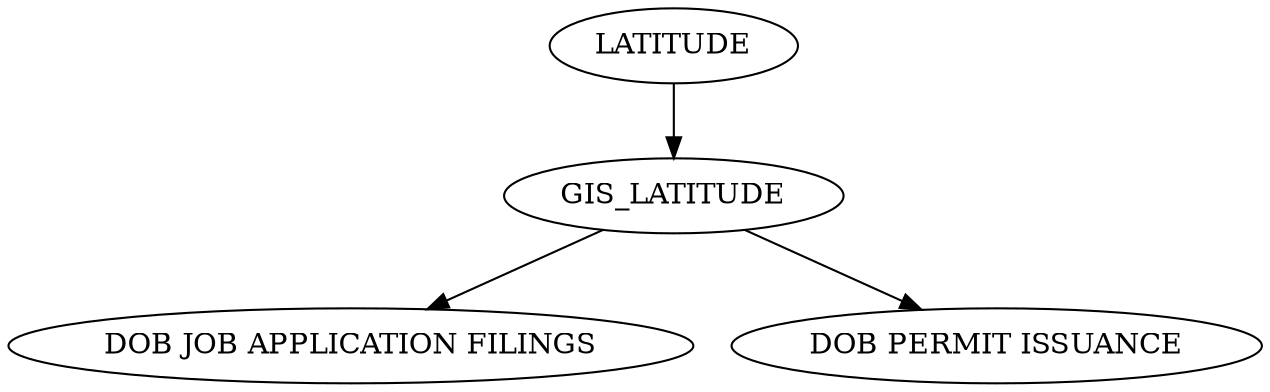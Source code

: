 digraph tree {
    "LATITUDE";
    "GIS_LATITUDE";
    "DOB JOB APPLICATION FILINGS";
    "DOB PERMIT ISSUANCE";
    "LATITUDE" -> "GIS_LATITUDE";
    "GIS_LATITUDE" -> "DOB JOB APPLICATION FILINGS";
    "GIS_LATITUDE" -> "DOB PERMIT ISSUANCE";
}
